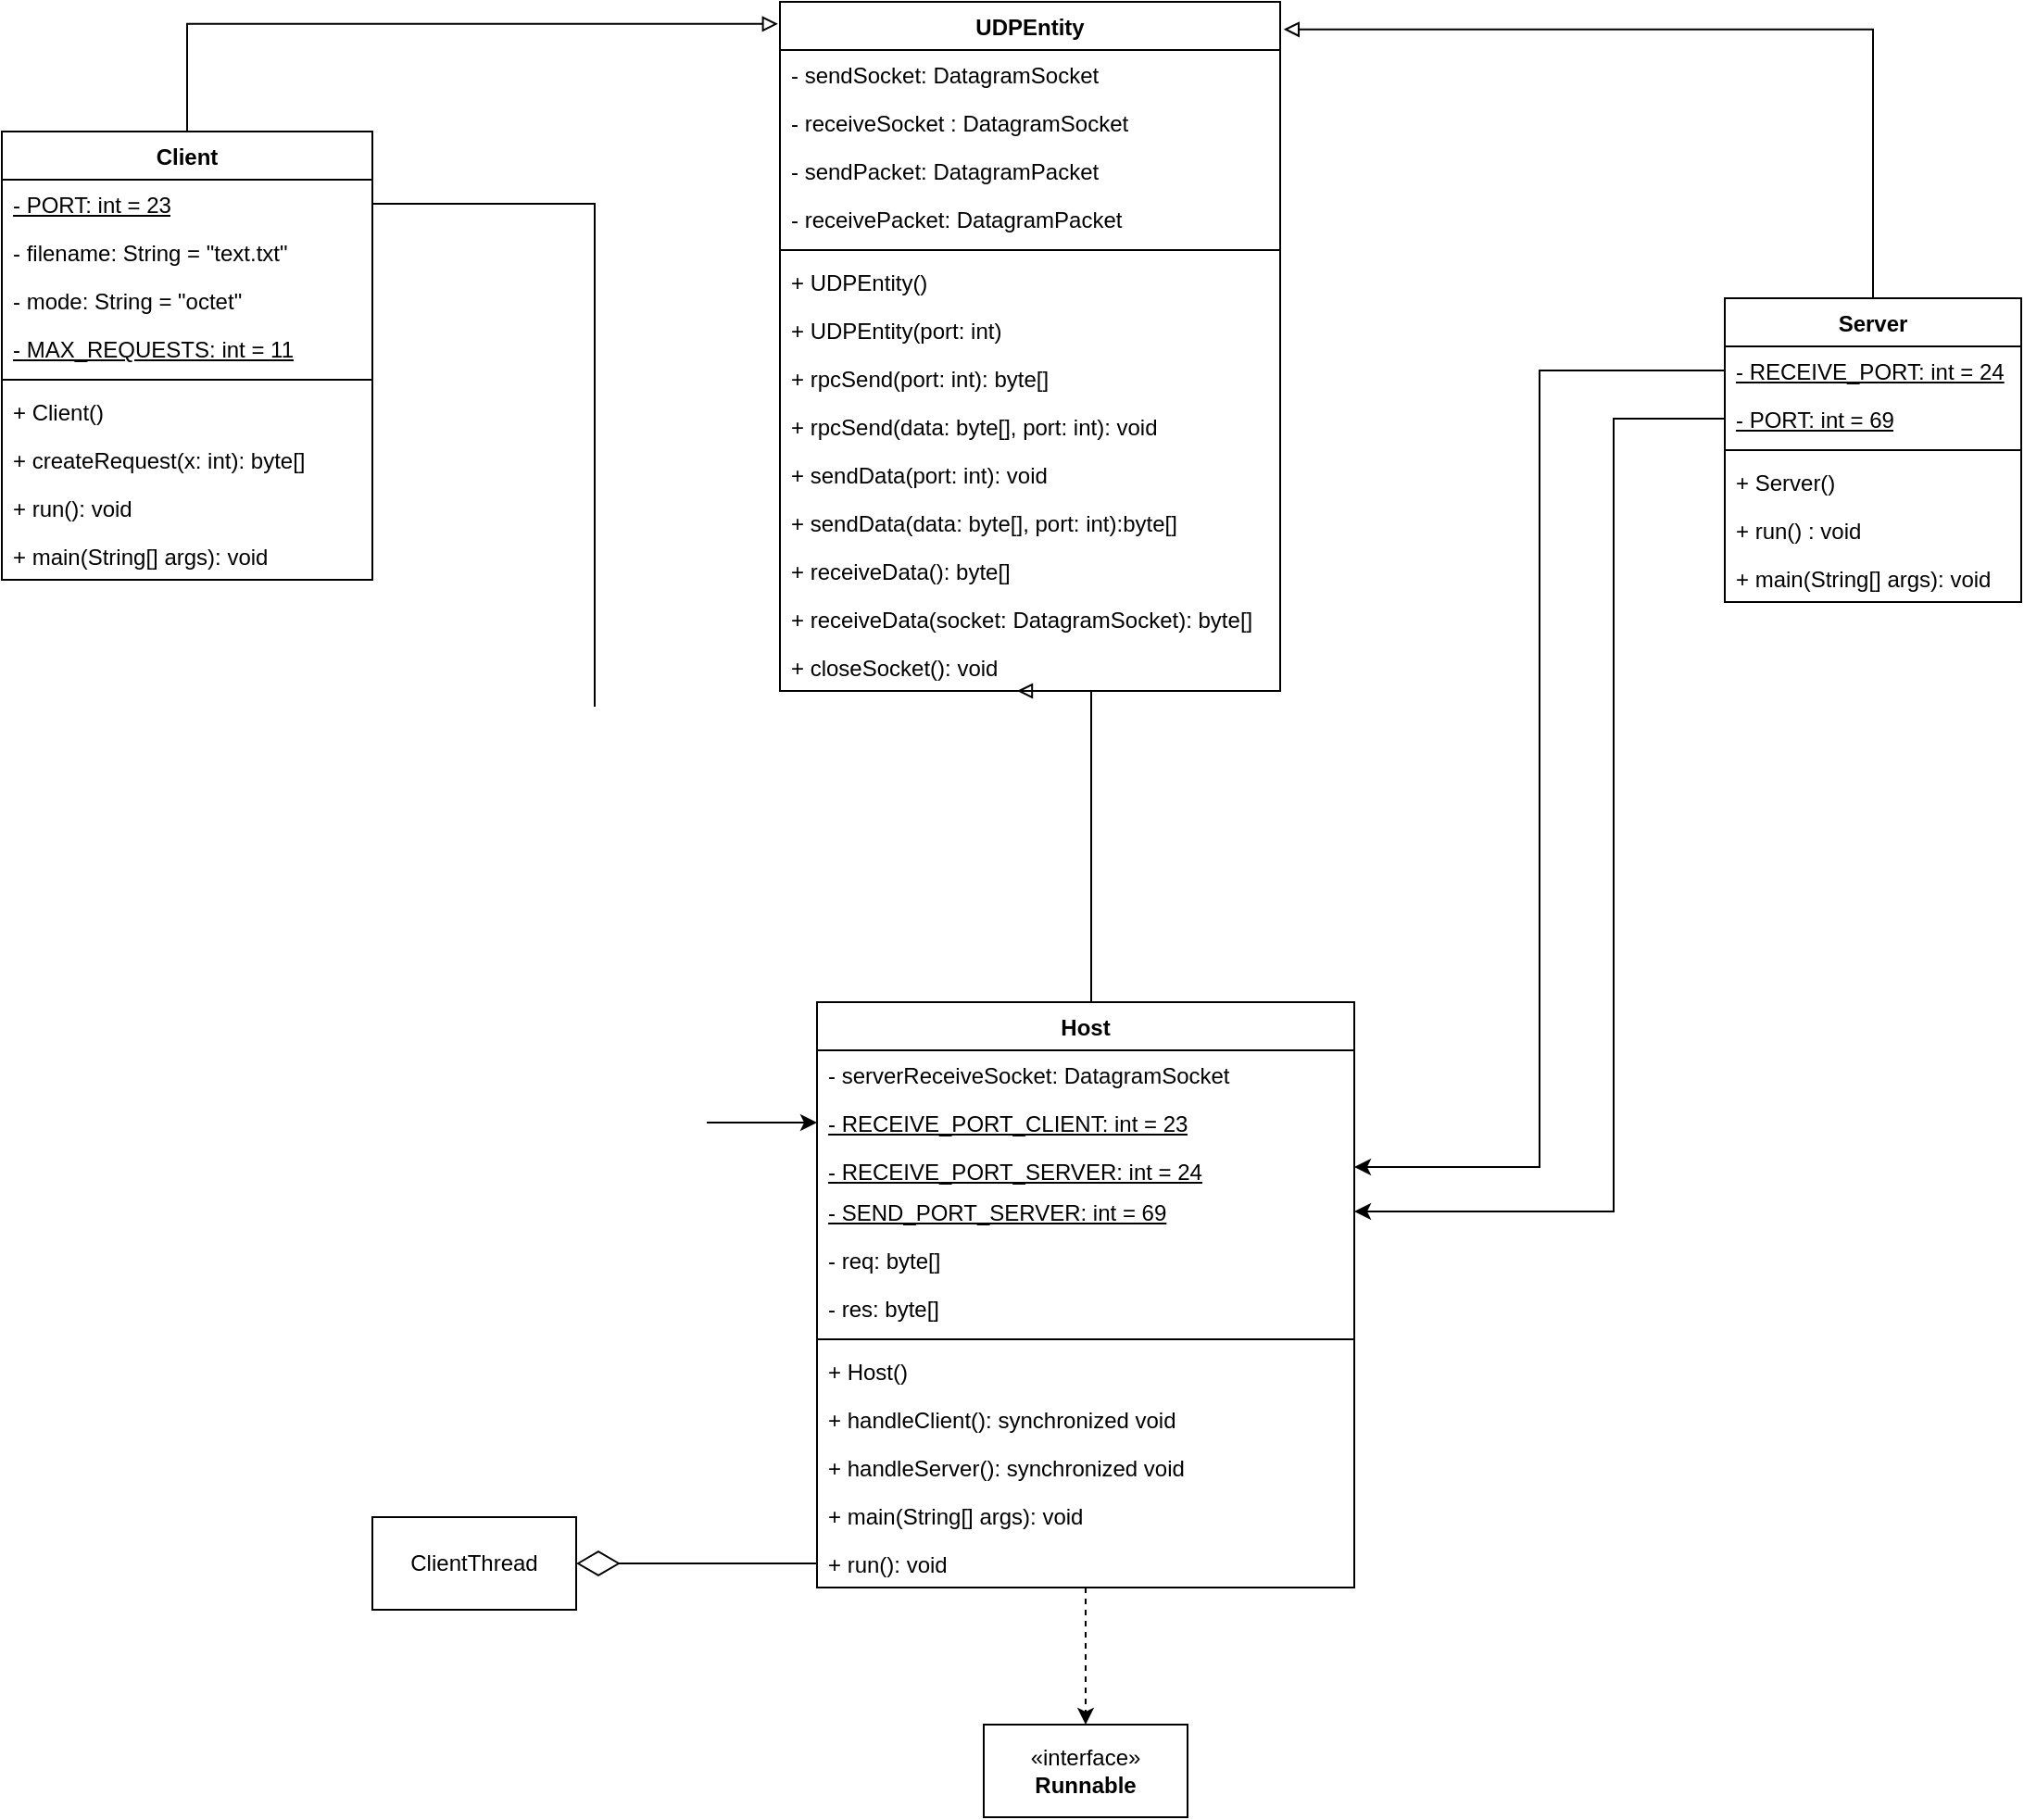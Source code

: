 <mxfile version="21.0.2" type="device"><diagram id="C5RBs43oDa-KdzZeNtuy" name="Page-1"><mxGraphModel dx="1372" dy="804" grid="1" gridSize="10" guides="1" tooltips="1" connect="1" arrows="1" fold="1" page="1" pageScale="1" pageWidth="827" pageHeight="1169" math="0" shadow="0"><root><mxCell id="WIyWlLk6GJQsqaUBKTNV-0"/><mxCell id="WIyWlLk6GJQsqaUBKTNV-1" parent="WIyWlLk6GJQsqaUBKTNV-0"/><mxCell id="qoECe32H_HGyz_md46_h-0" value="UDPEntity" style="swimlane;fontStyle=1;align=center;verticalAlign=top;childLayout=stackLayout;horizontal=1;startSize=26;horizontalStack=0;resizeParent=1;resizeParentMax=0;resizeLast=0;collapsible=1;marginBottom=0;whiteSpace=wrap;html=1;" vertex="1" parent="WIyWlLk6GJQsqaUBKTNV-1"><mxGeometry x="600" y="20" width="270" height="372" as="geometry"/></mxCell><mxCell id="qoECe32H_HGyz_md46_h-1" value="- sendSocket: DatagramSocket" style="text;strokeColor=none;fillColor=none;align=left;verticalAlign=top;spacingLeft=4;spacingRight=4;overflow=hidden;rotatable=0;points=[[0,0.5],[1,0.5]];portConstraint=eastwest;whiteSpace=wrap;html=1;fontStyle=0" vertex="1" parent="qoECe32H_HGyz_md46_h-0"><mxGeometry y="26" width="270" height="26" as="geometry"/></mxCell><mxCell id="qoECe32H_HGyz_md46_h-5" value="- receiveSocket : DatagramSocket" style="text;strokeColor=none;fillColor=none;align=left;verticalAlign=top;spacingLeft=4;spacingRight=4;overflow=hidden;rotatable=0;points=[[0,0.5],[1,0.5]];portConstraint=eastwest;whiteSpace=wrap;html=1;fontStyle=0" vertex="1" parent="qoECe32H_HGyz_md46_h-0"><mxGeometry y="52" width="270" height="26" as="geometry"/></mxCell><mxCell id="qoECe32H_HGyz_md46_h-4" value="- sendPacket: DatagramPacket" style="text;strokeColor=none;fillColor=none;align=left;verticalAlign=top;spacingLeft=4;spacingRight=4;overflow=hidden;rotatable=0;points=[[0,0.5],[1,0.5]];portConstraint=eastwest;whiteSpace=wrap;html=1;fontStyle=0" vertex="1" parent="qoECe32H_HGyz_md46_h-0"><mxGeometry y="78" width="270" height="26" as="geometry"/></mxCell><mxCell id="qoECe32H_HGyz_md46_h-6" value="- receivePacket: DatagramPacket" style="text;strokeColor=none;fillColor=none;align=left;verticalAlign=top;spacingLeft=4;spacingRight=4;overflow=hidden;rotatable=0;points=[[0,0.5],[1,0.5]];portConstraint=eastwest;whiteSpace=wrap;html=1;fontStyle=0" vertex="1" parent="qoECe32H_HGyz_md46_h-0"><mxGeometry y="104" width="270" height="26" as="geometry"/></mxCell><mxCell id="qoECe32H_HGyz_md46_h-2" value="" style="line;strokeWidth=1;fillColor=none;align=left;verticalAlign=middle;spacingTop=-1;spacingLeft=3;spacingRight=3;rotatable=0;labelPosition=right;points=[];portConstraint=eastwest;strokeColor=inherit;" vertex="1" parent="qoECe32H_HGyz_md46_h-0"><mxGeometry y="130" width="270" height="8" as="geometry"/></mxCell><mxCell id="qoECe32H_HGyz_md46_h-7" value="+ UDPEntity()" style="text;strokeColor=none;fillColor=none;align=left;verticalAlign=top;spacingLeft=4;spacingRight=4;overflow=hidden;rotatable=0;points=[[0,0.5],[1,0.5]];portConstraint=eastwest;whiteSpace=wrap;html=1;" vertex="1" parent="qoECe32H_HGyz_md46_h-0"><mxGeometry y="138" width="270" height="26" as="geometry"/></mxCell><mxCell id="qoECe32H_HGyz_md46_h-8" value="+ UDPEntity(port: int)" style="text;strokeColor=none;fillColor=none;align=left;verticalAlign=top;spacingLeft=4;spacingRight=4;overflow=hidden;rotatable=0;points=[[0,0.5],[1,0.5]];portConstraint=eastwest;whiteSpace=wrap;html=1;" vertex="1" parent="qoECe32H_HGyz_md46_h-0"><mxGeometry y="164" width="270" height="26" as="geometry"/></mxCell><mxCell id="qoECe32H_HGyz_md46_h-9" value="+ rpcSend(port: int): byte[]" style="text;strokeColor=none;fillColor=none;align=left;verticalAlign=top;spacingLeft=4;spacingRight=4;overflow=hidden;rotatable=0;points=[[0,0.5],[1,0.5]];portConstraint=eastwest;whiteSpace=wrap;html=1;" vertex="1" parent="qoECe32H_HGyz_md46_h-0"><mxGeometry y="190" width="270" height="26" as="geometry"/></mxCell><mxCell id="qoECe32H_HGyz_md46_h-10" value="+ rpcSend(data: byte[], port: int): void" style="text;strokeColor=none;fillColor=none;align=left;verticalAlign=top;spacingLeft=4;spacingRight=4;overflow=hidden;rotatable=0;points=[[0,0.5],[1,0.5]];portConstraint=eastwest;whiteSpace=wrap;html=1;" vertex="1" parent="qoECe32H_HGyz_md46_h-0"><mxGeometry y="216" width="270" height="26" as="geometry"/></mxCell><mxCell id="qoECe32H_HGyz_md46_h-11" value="+ sendData(port: int): void" style="text;strokeColor=none;fillColor=none;align=left;verticalAlign=top;spacingLeft=4;spacingRight=4;overflow=hidden;rotatable=0;points=[[0,0.5],[1,0.5]];portConstraint=eastwest;whiteSpace=wrap;html=1;" vertex="1" parent="qoECe32H_HGyz_md46_h-0"><mxGeometry y="242" width="270" height="26" as="geometry"/></mxCell><mxCell id="qoECe32H_HGyz_md46_h-12" value="+ sendData(data: byte[], port: int):byte[]" style="text;strokeColor=none;fillColor=none;align=left;verticalAlign=top;spacingLeft=4;spacingRight=4;overflow=hidden;rotatable=0;points=[[0,0.5],[1,0.5]];portConstraint=eastwest;whiteSpace=wrap;html=1;" vertex="1" parent="qoECe32H_HGyz_md46_h-0"><mxGeometry y="268" width="270" height="26" as="geometry"/></mxCell><mxCell id="qoECe32H_HGyz_md46_h-13" value="+ receiveData(): byte[]" style="text;strokeColor=none;fillColor=none;align=left;verticalAlign=top;spacingLeft=4;spacingRight=4;overflow=hidden;rotatable=0;points=[[0,0.5],[1,0.5]];portConstraint=eastwest;whiteSpace=wrap;html=1;" vertex="1" parent="qoECe32H_HGyz_md46_h-0"><mxGeometry y="294" width="270" height="26" as="geometry"/></mxCell><mxCell id="qoECe32H_HGyz_md46_h-14" value="+ receiveData(socket: DatagramSocket): byte[]" style="text;strokeColor=none;fillColor=none;align=left;verticalAlign=top;spacingLeft=4;spacingRight=4;overflow=hidden;rotatable=0;points=[[0,0.5],[1,0.5]];portConstraint=eastwest;whiteSpace=wrap;html=1;" vertex="1" parent="qoECe32H_HGyz_md46_h-0"><mxGeometry y="320" width="270" height="26" as="geometry"/></mxCell><mxCell id="qoECe32H_HGyz_md46_h-15" value="+ closeSocket(): void" style="text;strokeColor=none;fillColor=none;align=left;verticalAlign=top;spacingLeft=4;spacingRight=4;overflow=hidden;rotatable=0;points=[[0,0.5],[1,0.5]];portConstraint=eastwest;whiteSpace=wrap;html=1;" vertex="1" parent="qoECe32H_HGyz_md46_h-0"><mxGeometry y="346" width="270" height="26" as="geometry"/></mxCell><mxCell id="qoECe32H_HGyz_md46_h-68" style="edgeStyle=orthogonalEdgeStyle;rounded=0;orthogonalLoop=1;jettySize=auto;html=1;entryX=1.007;entryY=0.04;entryDx=0;entryDy=0;entryPerimeter=0;endArrow=block;endFill=0;" edge="1" parent="WIyWlLk6GJQsqaUBKTNV-1" source="qoECe32H_HGyz_md46_h-16" target="qoECe32H_HGyz_md46_h-0"><mxGeometry relative="1" as="geometry"><Array as="points"><mxPoint x="1190" y="35"/></Array></mxGeometry></mxCell><mxCell id="qoECe32H_HGyz_md46_h-16" value="Server" style="swimlane;fontStyle=1;align=center;verticalAlign=top;childLayout=stackLayout;horizontal=1;startSize=26;horizontalStack=0;resizeParent=1;resizeParentMax=0;resizeLast=0;collapsible=1;marginBottom=0;whiteSpace=wrap;html=1;" vertex="1" parent="WIyWlLk6GJQsqaUBKTNV-1"><mxGeometry x="1110" y="180" width="160" height="164" as="geometry"/></mxCell><mxCell id="qoECe32H_HGyz_md46_h-17" value="- RECEIVE_PORT: int = 24" style="text;strokeColor=none;fillColor=none;align=left;verticalAlign=top;spacingLeft=4;spacingRight=4;overflow=hidden;rotatable=0;points=[[0,0.5],[1,0.5]];portConstraint=eastwest;whiteSpace=wrap;html=1;fontStyle=4" vertex="1" parent="qoECe32H_HGyz_md46_h-16"><mxGeometry y="26" width="160" height="26" as="geometry"/></mxCell><mxCell id="qoECe32H_HGyz_md46_h-20" value="- PORT: int = 69" style="text;strokeColor=none;fillColor=none;align=left;verticalAlign=top;spacingLeft=4;spacingRight=4;overflow=hidden;rotatable=0;points=[[0,0.5],[1,0.5]];portConstraint=eastwest;whiteSpace=wrap;html=1;fontStyle=4" vertex="1" parent="qoECe32H_HGyz_md46_h-16"><mxGeometry y="52" width="160" height="26" as="geometry"/></mxCell><mxCell id="qoECe32H_HGyz_md46_h-18" value="" style="line;strokeWidth=1;fillColor=none;align=left;verticalAlign=middle;spacingTop=-1;spacingLeft=3;spacingRight=3;rotatable=0;labelPosition=right;points=[];portConstraint=eastwest;strokeColor=inherit;" vertex="1" parent="qoECe32H_HGyz_md46_h-16"><mxGeometry y="78" width="160" height="8" as="geometry"/></mxCell><mxCell id="qoECe32H_HGyz_md46_h-19" value="+ Server()" style="text;strokeColor=none;fillColor=none;align=left;verticalAlign=top;spacingLeft=4;spacingRight=4;overflow=hidden;rotatable=0;points=[[0,0.5],[1,0.5]];portConstraint=eastwest;whiteSpace=wrap;html=1;" vertex="1" parent="qoECe32H_HGyz_md46_h-16"><mxGeometry y="86" width="160" height="26" as="geometry"/></mxCell><mxCell id="qoECe32H_HGyz_md46_h-23" value="+ run() : void&lt;br&gt;" style="text;strokeColor=none;fillColor=none;align=left;verticalAlign=top;spacingLeft=4;spacingRight=4;overflow=hidden;rotatable=0;points=[[0,0.5],[1,0.5]];portConstraint=eastwest;whiteSpace=wrap;html=1;" vertex="1" parent="qoECe32H_HGyz_md46_h-16"><mxGeometry y="112" width="160" height="26" as="geometry"/></mxCell><mxCell id="qoECe32H_HGyz_md46_h-36" value="&lt;pre style=&quot;margin-top: 0px; margin-bottom: calc(1.5em); padding: var(--su12); border: 0px; font-variant-numeric: inherit; font-variant-east-asian: inherit; font-stretch: inherit; line-height: var(--lh-md); font-family: var(--ff-mono); font-size: var(--fs-body1); vertical-align: baseline; box-sizing: inherit; width: auto; max-height: 600px; overflow: auto; background-color: var(--highlight-bg); border-radius: var(--br-md); overflow-wrap: normal; color: var(--highlight-color);&quot;&gt;&lt;code style=&quot;margin: 0px; padding: 0px; border: 0px; font-style: inherit; font-variant: inherit; font-weight: inherit; font-stretch: inherit; line-height: inherit; font-family: var(--ff-mono); font-size: var(--_pr-code-fs); vertical-align: baseline; box-sizing: inherit; background-color: transparent; color: var(--black-800); border-radius: 0px;&quot;&gt;+ main(String[] args): void&lt;/code&gt;&lt;/pre&gt;" style="text;strokeColor=none;fillColor=none;align=left;verticalAlign=top;spacingLeft=4;spacingRight=4;overflow=hidden;rotatable=0;points=[[0,0.5],[1,0.5]];portConstraint=eastwest;whiteSpace=wrap;html=1;" vertex="1" parent="qoECe32H_HGyz_md46_h-16"><mxGeometry y="138" width="160" height="26" as="geometry"/></mxCell><mxCell id="qoECe32H_HGyz_md46_h-63" style="edgeStyle=orthogonalEdgeStyle;rounded=0;orthogonalLoop=1;jettySize=auto;html=1;dashed=1;" edge="1" parent="WIyWlLk6GJQsqaUBKTNV-1" source="qoECe32H_HGyz_md46_h-24" target="qoECe32H_HGyz_md46_h-62"><mxGeometry relative="1" as="geometry"/></mxCell><mxCell id="qoECe32H_HGyz_md46_h-69" style="edgeStyle=orthogonalEdgeStyle;rounded=0;orthogonalLoop=1;jettySize=auto;html=1;entryX=0.474;entryY=1;entryDx=0;entryDy=0;entryPerimeter=0;endArrow=block;endFill=0;" edge="1" parent="WIyWlLk6GJQsqaUBKTNV-1" source="qoECe32H_HGyz_md46_h-24" target="qoECe32H_HGyz_md46_h-15"><mxGeometry relative="1" as="geometry"><Array as="points"><mxPoint x="768" y="520"/><mxPoint x="768" y="520"/></Array></mxGeometry></mxCell><mxCell id="qoECe32H_HGyz_md46_h-24" value="Host" style="swimlane;fontStyle=1;align=center;verticalAlign=top;childLayout=stackLayout;horizontal=1;startSize=26;horizontalStack=0;resizeParent=1;resizeParentMax=0;resizeLast=0;collapsible=1;marginBottom=0;whiteSpace=wrap;html=1;" vertex="1" parent="WIyWlLk6GJQsqaUBKTNV-1"><mxGeometry x="620" y="560" width="290" height="316" as="geometry"/></mxCell><mxCell id="qoECe32H_HGyz_md46_h-25" value="- serverReceiveSocket: DatagramSocket" style="text;strokeColor=none;fillColor=none;align=left;verticalAlign=top;spacingLeft=4;spacingRight=4;overflow=hidden;rotatable=0;points=[[0,0.5],[1,0.5]];portConstraint=eastwest;whiteSpace=wrap;html=1;" vertex="1" parent="qoECe32H_HGyz_md46_h-24"><mxGeometry y="26" width="290" height="26" as="geometry"/></mxCell><mxCell id="qoECe32H_HGyz_md46_h-29" value="- RECEIVE_PORT_CLIENT: int = 23&#10;&#10;&#10;&#10;&#10;&#10;" style="text;strokeColor=none;fillColor=none;align=left;verticalAlign=top;spacingLeft=4;spacingRight=4;overflow=hidden;rotatable=0;points=[[0,0.5],[1,0.5]];portConstraint=eastwest;whiteSpace=wrap;fontStyle=4" vertex="1" parent="qoECe32H_HGyz_md46_h-24"><mxGeometry y="52" width="290" height="26" as="geometry"/></mxCell><mxCell id="qoECe32H_HGyz_md46_h-31" value="- RECEIVE_PORT_SERVER: int = 24&#10;&#10;&#10;&#10;&#10;&#10;" style="text;strokeColor=none;fillColor=none;align=left;verticalAlign=top;spacingLeft=4;spacingRight=4;overflow=hidden;rotatable=0;points=[[0,0.5],[1,0.5]];portConstraint=eastwest;whiteSpace=wrap;fontStyle=4" vertex="1" parent="qoECe32H_HGyz_md46_h-24"><mxGeometry y="78" width="290" height="22" as="geometry"/></mxCell><mxCell id="qoECe32H_HGyz_md46_h-30" value="- SEND_PORT_SERVER: int = 69&#10;&#10;&#10;&#10;&#10;&#10;" style="text;strokeColor=none;fillColor=none;align=left;verticalAlign=top;spacingLeft=4;spacingRight=4;overflow=hidden;rotatable=0;points=[[0,0.5],[1,0.5]];portConstraint=eastwest;whiteSpace=wrap;fontStyle=4" vertex="1" parent="qoECe32H_HGyz_md46_h-24"><mxGeometry y="100" width="290" height="26" as="geometry"/></mxCell><mxCell id="qoECe32H_HGyz_md46_h-28" value="- req: byte[]" style="text;strokeColor=none;fillColor=none;align=left;verticalAlign=top;spacingLeft=4;spacingRight=4;overflow=hidden;rotatable=0;points=[[0,0.5],[1,0.5]];portConstraint=eastwest;whiteSpace=wrap;html=1;" vertex="1" parent="qoECe32H_HGyz_md46_h-24"><mxGeometry y="126" width="290" height="26" as="geometry"/></mxCell><mxCell id="qoECe32H_HGyz_md46_h-32" value="- res: byte[]" style="text;strokeColor=none;fillColor=none;align=left;verticalAlign=top;spacingLeft=4;spacingRight=4;overflow=hidden;rotatable=0;points=[[0,0.5],[1,0.5]];portConstraint=eastwest;whiteSpace=wrap;html=1;" vertex="1" parent="qoECe32H_HGyz_md46_h-24"><mxGeometry y="152" width="290" height="26" as="geometry"/></mxCell><mxCell id="qoECe32H_HGyz_md46_h-26" value="" style="line;strokeWidth=1;fillColor=none;align=left;verticalAlign=middle;spacingTop=-1;spacingLeft=3;spacingRight=3;rotatable=0;labelPosition=right;points=[];portConstraint=eastwest;strokeColor=inherit;" vertex="1" parent="qoECe32H_HGyz_md46_h-24"><mxGeometry y="178" width="290" height="8" as="geometry"/></mxCell><mxCell id="qoECe32H_HGyz_md46_h-27" value="+ Host()" style="text;strokeColor=none;fillColor=none;align=left;verticalAlign=top;spacingLeft=4;spacingRight=4;overflow=hidden;rotatable=0;points=[[0,0.5],[1,0.5]];portConstraint=eastwest;whiteSpace=wrap;html=1;" vertex="1" parent="qoECe32H_HGyz_md46_h-24"><mxGeometry y="186" width="290" height="26" as="geometry"/></mxCell><mxCell id="qoECe32H_HGyz_md46_h-33" value="+ handleClient(): synchronized void" style="text;strokeColor=none;fillColor=none;align=left;verticalAlign=top;spacingLeft=4;spacingRight=4;overflow=hidden;rotatable=0;points=[[0,0.5],[1,0.5]];portConstraint=eastwest;whiteSpace=wrap;html=1;" vertex="1" parent="qoECe32H_HGyz_md46_h-24"><mxGeometry y="212" width="290" height="26" as="geometry"/></mxCell><mxCell id="qoECe32H_HGyz_md46_h-35" value="+ handleServer(): synchronized void" style="text;strokeColor=none;fillColor=none;align=left;verticalAlign=top;spacingLeft=4;spacingRight=4;overflow=hidden;rotatable=0;points=[[0,0.5],[1,0.5]];portConstraint=eastwest;whiteSpace=wrap;html=1;" vertex="1" parent="qoECe32H_HGyz_md46_h-24"><mxGeometry y="238" width="290" height="26" as="geometry"/></mxCell><mxCell id="qoECe32H_HGyz_md46_h-34" value="&lt;pre style=&quot;margin-top: 0px; margin-bottom: calc(1.5em); padding: var(--su12); border: 0px; font-variant-numeric: inherit; font-variant-east-asian: inherit; font-stretch: inherit; line-height: var(--lh-md); font-family: var(--ff-mono); font-size: var(--fs-body1); vertical-align: baseline; box-sizing: inherit; width: auto; max-height: 600px; overflow: auto; background-color: var(--highlight-bg); border-radius: var(--br-md); overflow-wrap: normal; color: var(--highlight-color);&quot;&gt;&lt;code style=&quot;margin: 0px; padding: 0px; border: 0px; font-style: inherit; font-variant: inherit; font-weight: inherit; font-stretch: inherit; line-height: inherit; font-family: var(--ff-mono); font-size: var(--_pr-code-fs); vertical-align: baseline; box-sizing: inherit; background-color: transparent; color: var(--black-800); border-radius: 0px;&quot;&gt;+ main(String[] args): void&lt;/code&gt;&lt;/pre&gt;" style="text;strokeColor=none;fillColor=none;align=left;verticalAlign=top;spacingLeft=4;spacingRight=4;overflow=hidden;rotatable=0;points=[[0,0.5],[1,0.5]];portConstraint=eastwest;whiteSpace=wrap;html=1;" vertex="1" parent="qoECe32H_HGyz_md46_h-24"><mxGeometry y="264" width="290" height="26" as="geometry"/></mxCell><mxCell id="qoECe32H_HGyz_md46_h-37" value="+ run(): void" style="text;strokeColor=none;fillColor=none;align=left;verticalAlign=top;spacingLeft=4;spacingRight=4;overflow=hidden;rotatable=0;points=[[0,0.5],[1,0.5]];portConstraint=eastwest;whiteSpace=wrap;html=1;" vertex="1" parent="qoECe32H_HGyz_md46_h-24"><mxGeometry y="290" width="290" height="26" as="geometry"/></mxCell><mxCell id="qoECe32H_HGyz_md46_h-65" style="edgeStyle=orthogonalEdgeStyle;rounded=0;orthogonalLoop=1;jettySize=auto;html=1;entryX=-0.004;entryY=0.032;entryDx=0;entryDy=0;entryPerimeter=0;endArrow=block;endFill=0;" edge="1" parent="WIyWlLk6GJQsqaUBKTNV-1" source="qoECe32H_HGyz_md46_h-38" target="qoECe32H_HGyz_md46_h-0"><mxGeometry relative="1" as="geometry"><Array as="points"><mxPoint x="280" y="32"/></Array></mxGeometry></mxCell><mxCell id="qoECe32H_HGyz_md46_h-38" value="Client" style="swimlane;fontStyle=1;align=center;verticalAlign=top;childLayout=stackLayout;horizontal=1;startSize=26;horizontalStack=0;resizeParent=1;resizeParentMax=0;resizeLast=0;collapsible=1;marginBottom=0;whiteSpace=wrap;html=1;" vertex="1" parent="WIyWlLk6GJQsqaUBKTNV-1"><mxGeometry x="180" y="90" width="200" height="242" as="geometry"/></mxCell><mxCell id="qoECe32H_HGyz_md46_h-39" value="- PORT: int = 23" style="text;strokeColor=none;fillColor=none;align=left;verticalAlign=top;spacingLeft=4;spacingRight=4;overflow=hidden;rotatable=0;points=[[0,0.5],[1,0.5]];portConstraint=eastwest;whiteSpace=wrap;html=1;fontStyle=4" vertex="1" parent="qoECe32H_HGyz_md46_h-38"><mxGeometry y="26" width="200" height="26" as="geometry"/></mxCell><mxCell id="qoECe32H_HGyz_md46_h-43" value="- filename: String = &quot;text.txt&quot;" style="text;strokeColor=none;fillColor=none;align=left;verticalAlign=top;spacingLeft=4;spacingRight=4;overflow=hidden;rotatable=0;points=[[0,0.5],[1,0.5]];portConstraint=eastwest;whiteSpace=wrap;html=1;" vertex="1" parent="qoECe32H_HGyz_md46_h-38"><mxGeometry y="52" width="200" height="26" as="geometry"/></mxCell><mxCell id="qoECe32H_HGyz_md46_h-42" value="- mode: String = &quot;octet&quot;" style="text;strokeColor=none;fillColor=none;align=left;verticalAlign=top;spacingLeft=4;spacingRight=4;overflow=hidden;rotatable=0;points=[[0,0.5],[1,0.5]];portConstraint=eastwest;whiteSpace=wrap;html=1;" vertex="1" parent="qoECe32H_HGyz_md46_h-38"><mxGeometry y="78" width="200" height="26" as="geometry"/></mxCell><mxCell id="qoECe32H_HGyz_md46_h-44" value="- MAX_REQUESTS: int = 11" style="text;strokeColor=none;fillColor=none;align=left;verticalAlign=top;spacingLeft=4;spacingRight=4;overflow=hidden;rotatable=0;points=[[0,0.5],[1,0.5]];portConstraint=eastwest;whiteSpace=wrap;html=1;fontStyle=4" vertex="1" parent="qoECe32H_HGyz_md46_h-38"><mxGeometry y="104" width="200" height="26" as="geometry"/></mxCell><mxCell id="qoECe32H_HGyz_md46_h-40" value="" style="line;strokeWidth=1;fillColor=none;align=left;verticalAlign=middle;spacingTop=-1;spacingLeft=3;spacingRight=3;rotatable=0;labelPosition=right;points=[];portConstraint=eastwest;strokeColor=inherit;" vertex="1" parent="qoECe32H_HGyz_md46_h-38"><mxGeometry y="130" width="200" height="8" as="geometry"/></mxCell><mxCell id="qoECe32H_HGyz_md46_h-41" value="+ Client()" style="text;strokeColor=none;fillColor=none;align=left;verticalAlign=top;spacingLeft=4;spacingRight=4;overflow=hidden;rotatable=0;points=[[0,0.5],[1,0.5]];portConstraint=eastwest;whiteSpace=wrap;html=1;" vertex="1" parent="qoECe32H_HGyz_md46_h-38"><mxGeometry y="138" width="200" height="26" as="geometry"/></mxCell><mxCell id="qoECe32H_HGyz_md46_h-46" value="+ createRequest(x: int): byte[]&#10;&#10;&#10;&#10;&#10;&#10;" style="text;strokeColor=none;fillColor=none;align=left;verticalAlign=top;spacingLeft=4;spacingRight=4;overflow=hidden;rotatable=0;points=[[0,0.5],[1,0.5]];portConstraint=eastwest;whiteSpace=wrap;" vertex="1" parent="qoECe32H_HGyz_md46_h-38"><mxGeometry y="164" width="200" height="26" as="geometry"/></mxCell><mxCell id="qoECe32H_HGyz_md46_h-45" value="+ run(): void" style="text;strokeColor=none;fillColor=none;align=left;verticalAlign=top;spacingLeft=4;spacingRight=4;overflow=hidden;rotatable=0;points=[[0,0.5],[1,0.5]];portConstraint=eastwest;whiteSpace=wrap;html=1;" vertex="1" parent="qoECe32H_HGyz_md46_h-38"><mxGeometry y="190" width="200" height="26" as="geometry"/></mxCell><mxCell id="qoECe32H_HGyz_md46_h-61" value="&lt;pre style=&quot;margin-top: 0px; margin-bottom: calc(1.5em); padding: var(--su12); border: 0px; font-variant-numeric: inherit; font-variant-east-asian: inherit; font-stretch: inherit; line-height: var(--lh-md); font-family: var(--ff-mono); font-size: var(--fs-body1); vertical-align: baseline; box-sizing: inherit; width: auto; max-height: 600px; overflow: auto; background-color: var(--highlight-bg); border-radius: var(--br-md); overflow-wrap: normal; color: var(--highlight-color);&quot;&gt;&lt;code style=&quot;margin: 0px; padding: 0px; border: 0px; font-style: inherit; font-variant: inherit; font-weight: inherit; font-stretch: inherit; line-height: inherit; font-family: var(--ff-mono); font-size: var(--_pr-code-fs); vertical-align: baseline; box-sizing: inherit; background-color: transparent; color: var(--black-800); border-radius: 0px;&quot;&gt;+ main(String[] args): void&lt;/code&gt;&lt;/pre&gt;" style="text;strokeColor=none;fillColor=none;align=left;verticalAlign=top;spacingLeft=4;spacingRight=4;overflow=hidden;rotatable=0;points=[[0,0.5],[1,0.5]];portConstraint=eastwest;whiteSpace=wrap;html=1;" vertex="1" parent="qoECe32H_HGyz_md46_h-38"><mxGeometry y="216" width="200" height="26" as="geometry"/></mxCell><mxCell id="qoECe32H_HGyz_md46_h-62" value="«interface»&lt;br&gt;&lt;b&gt;Runnable&lt;/b&gt;" style="html=1;whiteSpace=wrap;" vertex="1" parent="WIyWlLk6GJQsqaUBKTNV-1"><mxGeometry x="710" y="950" width="110" height="50" as="geometry"/></mxCell><mxCell id="qoECe32H_HGyz_md46_h-70" style="edgeStyle=orthogonalEdgeStyle;rounded=0;orthogonalLoop=1;jettySize=auto;html=1;entryX=0;entryY=0.5;entryDx=0;entryDy=0;" edge="1" parent="WIyWlLk6GJQsqaUBKTNV-1" source="qoECe32H_HGyz_md46_h-39" target="qoECe32H_HGyz_md46_h-29"><mxGeometry relative="1" as="geometry"/></mxCell><mxCell id="qoECe32H_HGyz_md46_h-71" style="edgeStyle=orthogonalEdgeStyle;rounded=0;orthogonalLoop=1;jettySize=auto;html=1;entryX=1;entryY=0.5;entryDx=0;entryDy=0;" edge="1" parent="WIyWlLk6GJQsqaUBKTNV-1" source="qoECe32H_HGyz_md46_h-20" target="qoECe32H_HGyz_md46_h-30"><mxGeometry relative="1" as="geometry"><Array as="points"><mxPoint x="1050" y="245"/><mxPoint x="1050" y="673"/></Array></mxGeometry></mxCell><mxCell id="qoECe32H_HGyz_md46_h-72" style="edgeStyle=orthogonalEdgeStyle;rounded=0;orthogonalLoop=1;jettySize=auto;html=1;entryX=1;entryY=0.5;entryDx=0;entryDy=0;" edge="1" parent="WIyWlLk6GJQsqaUBKTNV-1" source="qoECe32H_HGyz_md46_h-17" target="qoECe32H_HGyz_md46_h-31"><mxGeometry relative="1" as="geometry"/></mxCell><mxCell id="qoECe32H_HGyz_md46_h-73" value="ClientThread" style="html=1;whiteSpace=wrap;" vertex="1" parent="WIyWlLk6GJQsqaUBKTNV-1"><mxGeometry x="380" y="838" width="110" height="50" as="geometry"/></mxCell><mxCell id="qoECe32H_HGyz_md46_h-74" style="edgeStyle=orthogonalEdgeStyle;rounded=0;orthogonalLoop=1;jettySize=auto;html=1;entryX=1;entryY=0.5;entryDx=0;entryDy=0;endArrow=diamondThin;endFill=0;endSize=21;" edge="1" parent="WIyWlLk6GJQsqaUBKTNV-1" source="qoECe32H_HGyz_md46_h-37" target="qoECe32H_HGyz_md46_h-73"><mxGeometry relative="1" as="geometry"/></mxCell></root></mxGraphModel></diagram></mxfile>